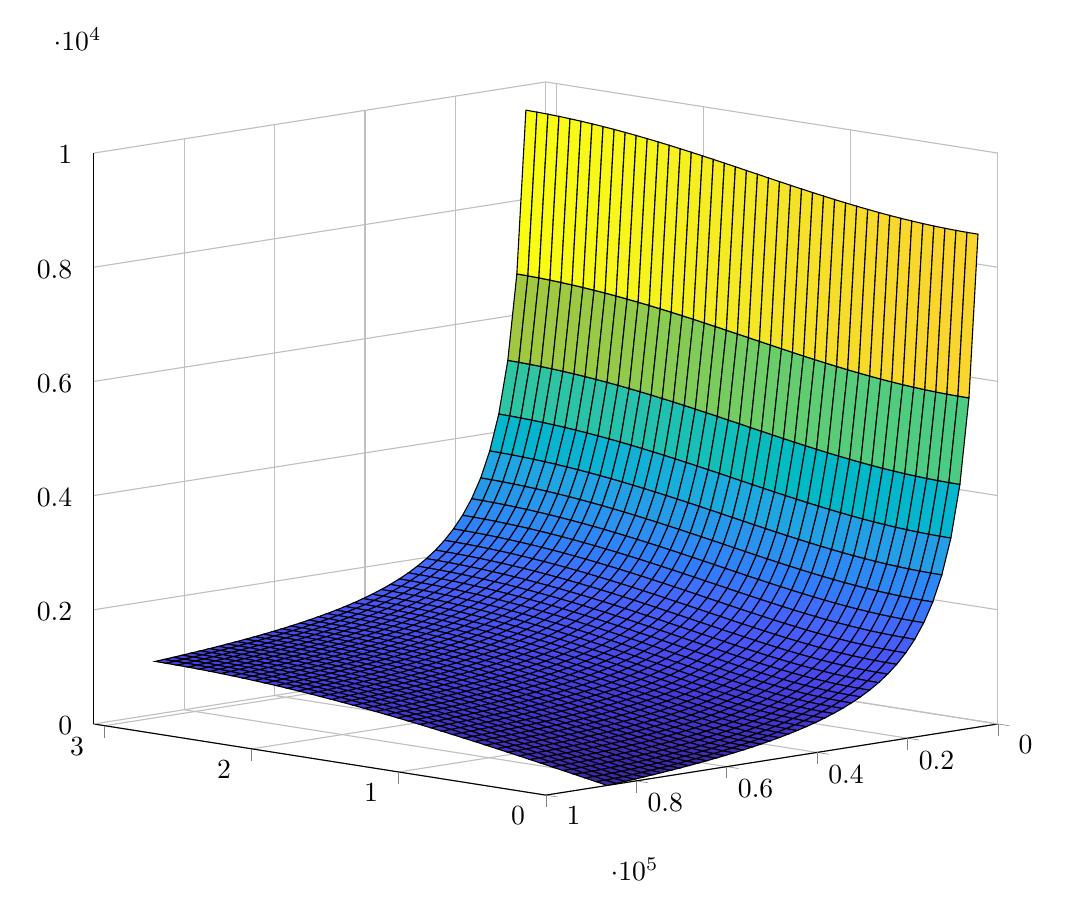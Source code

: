 % This file was created by matlab2tikz.
%
%The latest updates can be retrieved from
%  http://www.mathworks.com/matlabcentral/fileexchange/22022-matlab2tikz-matlab2tikz
%where you can also make suggestions and rate matlab2tikz.
%
\begin{tikzpicture}

\begin{axis}[%
width=4.521in,
height=3.566in,
at={(0.758in,0.481in)},
scale only axis,
xmin=0,
xmax=3.075,
tick align=outside,
ymin=0,
ymax=100000,
zmin=0,
zmax=10000,
view={-135}{10},
axis background/.style={fill=white},
axis x line*=bottom,
axis y line*=left,
axis z line*=left,
xmajorgrids,
ymajorgrids,
zmajorgrids
]

\addplot3[%
surf,
shader=flat corner, draw=black, z buffer=sort, colormap={mymap}{[1pt] rgb(0pt)=(0.242,0.15,0.66); rgb(1pt)=(0.244,0.153,0.673); rgb(2pt)=(0.246,0.157,0.685); rgb(3pt)=(0.248,0.161,0.696); rgb(4pt)=(0.25,0.165,0.707); rgb(5pt)=(0.252,0.169,0.718); rgb(6pt)=(0.254,0.173,0.729); rgb(7pt)=(0.256,0.177,0.739); rgb(8pt)=(0.258,0.181,0.75); rgb(9pt)=(0.259,0.185,0.761); rgb(11pt)=(0.263,0.193,0.783); rgb(12pt)=(0.265,0.197,0.794); rgb(13pt)=(0.266,0.201,0.804); rgb(14pt)=(0.268,0.205,0.815); rgb(15pt)=(0.269,0.209,0.825); rgb(16pt)=(0.27,0.214,0.835); rgb(17pt)=(0.272,0.218,0.844); rgb(18pt)=(0.273,0.223,0.853); rgb(19pt)=(0.274,0.228,0.861); rgb(20pt)=(0.275,0.233,0.869); rgb(21pt)=(0.276,0.238,0.877); rgb(22pt)=(0.277,0.243,0.884); rgb(23pt)=(0.277,0.249,0.891); rgb(24pt)=(0.278,0.254,0.897); rgb(25pt)=(0.279,0.26,0.903); rgb(26pt)=(0.279,0.265,0.909); rgb(27pt)=(0.28,0.271,0.915); rgb(28pt)=(0.28,0.276,0.92); rgb(29pt)=(0.281,0.282,0.925); rgb(30pt)=(0.281,0.287,0.93); rgb(31pt)=(0.281,0.293,0.935); rgb(32pt)=(0.281,0.298,0.94); rgb(33pt)=(0.281,0.304,0.944); rgb(34pt)=(0.281,0.309,0.948); rgb(35pt)=(0.281,0.315,0.952); rgb(36pt)=(0.281,0.32,0.956); rgb(37pt)=(0.281,0.326,0.96); rgb(38pt)=(0.281,0.331,0.964); rgb(39pt)=(0.28,0.337,0.967); rgb(40pt)=(0.28,0.342,0.97); rgb(41pt)=(0.279,0.347,0.973); rgb(42pt)=(0.278,0.353,0.976); rgb(43pt)=(0.278,0.358,0.979); rgb(44pt)=(0.277,0.364,0.982); rgb(45pt)=(0.275,0.369,0.984); rgb(46pt)=(0.274,0.375,0.986); rgb(47pt)=(0.273,0.38,0.988); rgb(48pt)=(0.271,0.386,0.99); rgb(49pt)=(0.269,0.392,0.991); rgb(50pt)=(0.267,0.397,0.992); rgb(51pt)=(0.265,0.403,0.994); rgb(52pt)=(0.262,0.409,0.995); rgb(53pt)=(0.259,0.414,0.996); rgb(54pt)=(0.256,0.42,0.997); rgb(55pt)=(0.252,0.426,0.997); rgb(56pt)=(0.247,0.432,0.998); rgb(57pt)=(0.242,0.438,0.999); rgb(58pt)=(0.237,0.444,1.0); rgb(59pt)=(0.231,0.45,1.0); rgb(60pt)=(0.225,0.456,0.999); rgb(61pt)=(0.219,0.462,0.997); rgb(62pt)=(0.213,0.468,0.995); rgb(63pt)=(0.207,0.474,0.993); rgb(64pt)=(0.201,0.48,0.991); rgb(65pt)=(0.195,0.486,0.989); rgb(66pt)=(0.19,0.492,0.987); rgb(67pt)=(0.187,0.497,0.984); rgb(68pt)=(0.185,0.503,0.982); rgb(69pt)=(0.183,0.508,0.979); rgb(70pt)=(0.182,0.514,0.977); rgb(71pt)=(0.181,0.519,0.974); rgb(72pt)=(0.179,0.524,0.971); rgb(73pt)=(0.178,0.53,0.968); rgb(74pt)=(0.178,0.535,0.964); rgb(75pt)=(0.177,0.54,0.96); rgb(76pt)=(0.177,0.545,0.956); rgb(77pt)=(0.176,0.55,0.952); rgb(78pt)=(0.175,0.555,0.947); rgb(79pt)=(0.174,0.56,0.943); rgb(80pt)=(0.172,0.566,0.939); rgb(81pt)=(0.169,0.571,0.936); rgb(82pt)=(0.165,0.576,0.932); rgb(83pt)=(0.161,0.581,0.929); rgb(84pt)=(0.157,0.585,0.925); rgb(85pt)=(0.154,0.59,0.922); rgb(86pt)=(0.151,0.595,0.918); rgb(87pt)=(0.149,0.6,0.915); rgb(88pt)=(0.147,0.604,0.911); rgb(89pt)=(0.146,0.609,0.908); rgb(90pt)=(0.145,0.614,0.905); rgb(91pt)=(0.143,0.618,0.902); rgb(92pt)=(0.141,0.623,0.9); rgb(93pt)=(0.138,0.627,0.897); rgb(94pt)=(0.135,0.632,0.895); rgb(95pt)=(0.132,0.636,0.893); rgb(96pt)=(0.129,0.641,0.891); rgb(97pt)=(0.125,0.645,0.889); rgb(98pt)=(0.122,0.65,0.886); rgb(99pt)=(0.118,0.654,0.883); rgb(100pt)=(0.115,0.658,0.88); rgb(101pt)=(0.112,0.663,0.877); rgb(102pt)=(0.108,0.667,0.873); rgb(103pt)=(0.105,0.671,0.87); rgb(104pt)=(0.101,0.675,0.865); rgb(105pt)=(0.096,0.679,0.861); rgb(106pt)=(0.091,0.683,0.856); rgb(107pt)=(0.086,0.686,0.851); rgb(108pt)=(0.079,0.69,0.846); rgb(109pt)=(0.071,0.694,0.841); rgb(110pt)=(0.063,0.697,0.836); rgb(111pt)=(0.053,0.701,0.83); rgb(112pt)=(0.043,0.704,0.824); rgb(113pt)=(0.033,0.707,0.818); rgb(114pt)=(0.023,0.71,0.812); rgb(115pt)=(0.015,0.713,0.806); rgb(116pt)=(0.009,0.716,0.8); rgb(117pt)=(0.005,0.719,0.794); rgb(118pt)=(0.002,0.722,0.788); rgb(119pt)=(0.001,0.725,0.781); rgb(120pt)=(0.002,0.728,0.775); rgb(121pt)=(0.005,0.73,0.769); rgb(122pt)=(0.009,0.733,0.762); rgb(123pt)=(0.016,0.735,0.756); rgb(124pt)=(0.025,0.738,0.749); rgb(125pt)=(0.037,0.74,0.743); rgb(126pt)=(0.05,0.742,0.736); rgb(127pt)=(0.064,0.745,0.729); rgb(128pt)=(0.077,0.747,0.722); rgb(129pt)=(0.09,0.749,0.716); rgb(130pt)=(0.102,0.751,0.709); rgb(131pt)=(0.114,0.753,0.702); rgb(132pt)=(0.125,0.755,0.695); rgb(133pt)=(0.135,0.757,0.688); rgb(134pt)=(0.145,0.759,0.681); rgb(135pt)=(0.153,0.761,0.674); rgb(136pt)=(0.161,0.763,0.667); rgb(137pt)=(0.168,0.766,0.66); rgb(138pt)=(0.174,0.768,0.653); rgb(139pt)=(0.18,0.77,0.645); rgb(140pt)=(0.185,0.772,0.638); rgb(141pt)=(0.191,0.774,0.63); rgb(142pt)=(0.195,0.776,0.623); rgb(143pt)=(0.2,0.779,0.615); rgb(144pt)=(0.206,0.781,0.607); rgb(145pt)=(0.212,0.783,0.598); rgb(146pt)=(0.218,0.785,0.59); rgb(147pt)=(0.224,0.787,0.581); rgb(148pt)=(0.232,0.789,0.573); rgb(149pt)=(0.24,0.79,0.564); rgb(150pt)=(0.249,0.792,0.555); rgb(151pt)=(0.259,0.794,0.545); rgb(152pt)=(0.27,0.795,0.536); rgb(153pt)=(0.281,0.796,0.527); rgb(154pt)=(0.293,0.797,0.517); rgb(155pt)=(0.305,0.798,0.507); rgb(156pt)=(0.318,0.799,0.497); rgb(157pt)=(0.33,0.8,0.488); rgb(158pt)=(0.342,0.801,0.477); rgb(159pt)=(0.355,0.802,0.467); rgb(160pt)=(0.367,0.802,0.456); rgb(161pt)=(0.38,0.803,0.445); rgb(162pt)=(0.392,0.803,0.434); rgb(163pt)=(0.405,0.803,0.423); rgb(164pt)=(0.418,0.803,0.412); rgb(165pt)=(0.432,0.803,0.401); rgb(166pt)=(0.446,0.802,0.39); rgb(167pt)=(0.461,0.802,0.38); rgb(168pt)=(0.475,0.801,0.369); rgb(169pt)=(0.49,0.8,0.359); rgb(170pt)=(0.504,0.799,0.348); rgb(171pt)=(0.519,0.798,0.337); rgb(172pt)=(0.533,0.797,0.327); rgb(173pt)=(0.547,0.796,0.316); rgb(175pt)=(0.575,0.793,0.294); rgb(176pt)=(0.589,0.791,0.283); rgb(177pt)=(0.602,0.79,0.273); rgb(178pt)=(0.616,0.788,0.262); rgb(179pt)=(0.63,0.786,0.252); rgb(180pt)=(0.643,0.784,0.242); rgb(181pt)=(0.657,0.782,0.233); rgb(182pt)=(0.67,0.78,0.224); rgb(183pt)=(0.683,0.777,0.215); rgb(184pt)=(0.696,0.775,0.207); rgb(185pt)=(0.709,0.773,0.2); rgb(186pt)=(0.722,0.77,0.192); rgb(187pt)=(0.734,0.768,0.185); rgb(188pt)=(0.747,0.765,0.178); rgb(189pt)=(0.759,0.763,0.172); rgb(190pt)=(0.771,0.76,0.166); rgb(191pt)=(0.783,0.758,0.161); rgb(192pt)=(0.794,0.755,0.157); rgb(193pt)=(0.806,0.753,0.155); rgb(194pt)=(0.817,0.75,0.153); rgb(195pt)=(0.828,0.748,0.154); rgb(196pt)=(0.839,0.746,0.155); rgb(197pt)=(0.85,0.744,0.156); rgb(198pt)=(0.86,0.741,0.159); rgb(199pt)=(0.87,0.739,0.162); rgb(200pt)=(0.88,0.737,0.165); rgb(201pt)=(0.89,0.735,0.17); rgb(202pt)=(0.9,0.734,0.175); rgb(203pt)=(0.909,0.732,0.181); rgb(204pt)=(0.918,0.731,0.189); rgb(205pt)=(0.927,0.73,0.197); rgb(206pt)=(0.936,0.729,0.206); rgb(207pt)=(0.944,0.729,0.215); rgb(208pt)=(0.952,0.728,0.224); rgb(209pt)=(0.961,0.729,0.231); rgb(210pt)=(0.969,0.729,0.237); rgb(211pt)=(0.977,0.73,0.242); rgb(212pt)=(0.984,0.733,0.245); rgb(213pt)=(0.99,0.737,0.243); rgb(214pt)=(0.995,0.741,0.239); rgb(215pt)=(0.997,0.746,0.235); rgb(216pt)=(0.997,0.751,0.231); rgb(217pt)=(0.997,0.757,0.227); rgb(218pt)=(0.997,0.763,0.222); rgb(219pt)=(0.997,0.768,0.218); rgb(220pt)=(0.997,0.774,0.214); rgb(221pt)=(0.996,0.78,0.209); rgb(222pt)=(0.996,0.786,0.205); rgb(223pt)=(0.995,0.791,0.201); rgb(224pt)=(0.994,0.797,0.197); rgb(225pt)=(0.992,0.803,0.194); rgb(226pt)=(0.991,0.809,0.191); rgb(227pt)=(0.989,0.816,0.188); rgb(228pt)=(0.986,0.822,0.185); rgb(229pt)=(0.984,0.828,0.182); rgb(230pt)=(0.981,0.834,0.179); rgb(231pt)=(0.978,0.84,0.176); rgb(232pt)=(0.975,0.847,0.173); rgb(233pt)=(0.972,0.853,0.17); rgb(234pt)=(0.969,0.859,0.167); rgb(235pt)=(0.967,0.865,0.164); rgb(236pt)=(0.965,0.872,0.161); rgb(237pt)=(0.963,0.878,0.158); rgb(238pt)=(0.962,0.884,0.156); rgb(239pt)=(0.961,0.89,0.153); rgb(240pt)=(0.96,0.896,0.151); rgb(241pt)=(0.96,0.902,0.148); rgb(242pt)=(0.96,0.908,0.145); rgb(243pt)=(0.96,0.914,0.142); rgb(244pt)=(0.96,0.92,0.138); rgb(245pt)=(0.961,0.926,0.134); rgb(246pt)=(0.962,0.932,0.13); rgb(247pt)=(0.963,0.938,0.126); rgb(248pt)=(0.964,0.944,0.122); rgb(249pt)=(0.966,0.949,0.117); rgb(250pt)=(0.967,0.955,0.112); rgb(251pt)=(0.969,0.961,0.106); rgb(252pt)=(0.971,0.967,0.1); rgb(253pt)=(0.973,0.972,0.094); rgb(254pt)=(0.975,0.978,0.087); rgb(255pt)=(0.977,0.984,0.081)}, mesh/rows=42]
table[row sep=crcr, point meta=\thisrow{c}] {%
%
x	y	z	c\\
0	4400	8634.466	8634.466\\
0	6400	5791.41	5791.41\\
0	8400	4302.191	4302.191\\
0	10400	3385.748	3385.748\\
0	12400	2764.931	2764.931\\
0	14400	2316.564	2316.564\\
0	16400	1977.555	1977.555\\
0	18400	1712.243	1712.243\\
0	20400	1498.953	1498.953\\
0	22400	1323.751	1323.751\\
0	24400	1177.27	1177.27\\
0	26400	1052.984	1052.984\\
0	28400	946.202	946.202\\
0	30400	853.471	853.471\\
0	32400	772.188	772.188\\
0	34400	700.357	700.357\\
0	36400	636.419	636.419\\
0	38400	579.141	579.141\\
0	40400	527.534	527.534\\
0	42400	480.796	480.796\\
0	44400	438.269	438.269\\
0	46400	399.408	399.408\\
0	48400	363.758	363.758\\
0	50400	330.938	330.938\\
0	52400	300.623	300.623\\
0	54400	272.537	272.537\\
0	56400	246.443	246.443\\
0	58400	222.136	222.136\\
0	60400	199.439	199.439\\
0	62400	178.197	178.197\\
0	64400	158.275	158.275\\
0	66400	139.552	139.552\\
0	68400	121.924	121.924\\
0	70400	105.298	105.298\\
0	72400	89.591	89.591\\
0	74400	74.728	74.728\\
0	76400	60.643	60.643\\
0	78400	47.277	47.277\\
0	80400	34.576	34.576\\
0	82400	22.491	22.491\\
0	84400	10.979	10.979\\
0	86400	0	0\\
0.075	4400	8635.839	8635.839\\
0.075	6400	5792.817	5792.817\\
0.075	8400	4303.633	4303.633\\
0.075	10400	3387.228	3387.228\\
0.075	12400	2766.452	2766.452\\
0.075	14400	2318.127	2318.127\\
0.075	16400	1979.162	1979.162\\
0.075	18400	1713.897	1713.897\\
0.075	20400	1500.657	1500.657\\
0.075	22400	1325.508	1325.508\\
0.075	24400	1179.084	1179.084\\
0.075	26400	1054.858	1054.858\\
0.075	28400	948.14	948.14\\
0.075	30400	855.478	855.478\\
0.075	32400	774.269	774.269\\
0.075	34400	702.517	702.517\\
0.075	36400	638.665	638.665\\
0.075	38400	581.481	581.481\\
0.075	40400	529.975	529.975\\
0.075	42400	483.347	483.347\\
0.075	44400	440.94	440.94\\
0.075	46400	402.211	402.211\\
0.075	48400	366.707	366.707\\
0.075	50400	334.049	334.049\\
0.075	52400	303.915	303.915\\
0.075	54400	276.031	276.031\\
0.075	56400	250.166	250.166\\
0.075	58400	226.12	226.12\\
0.075	60400	203.721	203.721\\
0.075	62400	182.826	182.826\\
0.075	64400	163.31	163.31\\
0.075	66400	145.07	145.07\\
0.075	68400	128.024	128.024\\
0.075	70400	112.111	112.111\\
0.075	72400	97.297	97.297\\
0.075	74400	83.581	83.581\\
0.075	76400	71.01	71.01\\
0.075	78400	59.709	59.709\\
0.075	80400	49.924	49.924\\
0.075	82400	42.087	42.087\\
0.075	84400	36.824	36.824\\
0.075	86400	34.74	34.74\\
0.15	4400	8639.946	8639.946\\
0.15	6400	5797.026	5797.026\\
0.15	8400	4307.95	4307.95\\
0.15	10400	3391.657	3391.657\\
0.15	12400	2770.999	2770.999\\
0.15	14400	2322.799	2322.799\\
0.15	16400	1983.966	1983.966\\
0.15	18400	1718.841	1718.841\\
0.15	20400	1505.748	1505.748\\
0.15	22400	1330.756	1330.756\\
0.15	24400	1184.498	1184.498\\
0.15	26400	1060.449	1060.449\\
0.15	28400	953.921	953.921\\
0.15	30400	861.46	861.46\\
0.15	32400	780.468	780.468\\
0.15	34400	708.948	708.948\\
0.15	36400	645.346	645.346\\
0.15	38400	588.431	588.431\\
0.15	40400	537.217	537.217\\
0.15	42400	490.906	490.906\\
0.15	44400	448.844	448.844\\
0.15	46400	410.491	410.491\\
0.15	48400	375.401	375.401\\
0.15	50400	343.197	343.197\\
0.15	52400	313.565	313.565\\
0.15	54400	286.239	286.239\\
0.15	56400	260.996	260.996\\
0.15	58400	237.648	237.648\\
0.15	60400	216.037	216.037\\
0.15	62400	196.034	196.034\\
0.15	64400	177.534	177.534\\
0.15	66400	160.461	160.461\\
0.15	68400	144.758	144.758\\
0.15	70400	130.4	130.4\\
0.15	72400	117.386	117.386\\
0.15	74400	105.748	105.748\\
0.15	76400	95.548	95.548\\
0.15	78400	86.878	86.878\\
0.15	80400	79.85	79.85\\
0.15	82400	74.57	74.57\\
0.15	84400	71.102	71.102\\
0.15	86400	69.432	69.432\\
0.225	4400	8646.763	8646.763\\
0.225	6400	5804.009	5804.009\\
0.225	8400	4315.107	4315.107\\
0.225	10400	3398.998	3398.998\\
0.225	12400	2778.533	2778.533\\
0.225	14400	2330.536	2330.536\\
0.225	16400	1991.917	1991.917\\
0.225	18400	1727.018	1727.018\\
0.225	20400	1514.164	1514.164\\
0.225	22400	1339.424	1339.424\\
0.225	24400	1193.434	1193.434\\
0.225	26400	1069.668	1069.668\\
0.225	28400	963.442	963.442\\
0.225	30400	871.303	871.303\\
0.225	32400	790.652	790.652\\
0.225	34400	719.499	719.499\\
0.225	36400	656.289	656.289\\
0.225	38400	599.794	599.794\\
0.225	40400	549.031	549.031\\
0.225	42400	503.206	503.206\\
0.225	44400	461.668	461.668\\
0.225	46400	423.883	423.883\\
0.225	48400	389.406	389.406\\
0.225	50400	357.87	357.87\\
0.225	52400	328.963	328.963\\
0.225	54400	302.429	302.429\\
0.225	56400	278.049	278.049\\
0.225	58400	255.645	255.645\\
0.225	60400	235.065	235.065\\
0.225	62400	216.189	216.189\\
0.225	64400	198.919	198.919\\
0.225	66400	183.182	183.182\\
0.225	68400	168.922	168.922\\
0.225	70400	156.104	156.104\\
0.225	72400	144.708	144.708\\
0.225	74400	134.726	134.726\\
0.225	76400	126.156	126.156\\
0.225	78400	118.999	118.999\\
0.225	80400	113.245	113.245\\
0.225	82400	108.869	108.869\\
0.225	84400	105.822	105.822\\
0.225	86400	104.026	104.026\\
0.3	4400	8656.243	8656.243\\
0.3	6400	5813.716	5813.716\\
0.3	8400	4325.052	4325.052\\
0.3	10400	3409.191	3409.191\\
0.3	12400	2788.987	2788.987\\
0.3	14400	2341.264	2341.264\\
0.3	16400	2002.933	2002.933\\
0.3	18400	1738.337	1738.337\\
0.3	20400	1525.802	1525.802\\
0.3	22400	1351.398	1351.398\\
0.3	24400	1205.762	1205.762\\
0.3	26400	1082.372	1082.372\\
0.3	28400	976.542	976.542\\
0.3	30400	884.822	884.822\\
0.3	32400	804.616	804.616\\
0.3	34400	733.934	733.934\\
0.3	36400	671.225	671.225\\
0.3	38400	615.262	615.262\\
0.3	40400	565.066	565.066\\
0.3	42400	519.845	519.845\\
0.3	44400	478.95	478.95\\
0.3	46400	441.85	441.85\\
0.3	48400	408.105	408.105\\
0.3	50400	377.347	377.347\\
0.3	52400	349.272	349.272\\
0.3	54400	323.621	323.621\\
0.3	56400	300.181	300.181\\
0.3	58400	278.77	278.77\\
0.3	60400	259.239	259.239\\
0.3	62400	241.462	241.462\\
0.3	64400	225.335	225.335\\
0.3	66400	210.773	210.773\\
0.3	68400	197.703	197.703\\
0.3	70400	186.066	186.066\\
0.3	72400	175.81	175.81\\
0.3	74400	166.889	166.889\\
0.3	76400	159.255	159.255\\
0.3	78400	152.861	152.861\\
0.3	80400	147.652	147.652\\
0.3	82400	143.567	143.567\\
0.3	84400	140.534	140.534\\
0.3	86400	138.473	138.473\\
0.375	4400	8668.324	8668.324\\
0.375	6400	5826.079	5826.079\\
0.375	8400	4337.708	4337.708\\
0.375	10400	3422.154	3422.154\\
0.375	12400	2802.271	2802.271\\
0.375	14400	2354.883	2354.883\\
0.375	16400	2016.903	2016.903\\
0.375	18400	1752.674	1752.674\\
0.375	20400	1540.525	1540.525\\
0.375	22400	1366.525	1366.525\\
0.375	24400	1221.314	1221.314\\
0.375	26400	1098.369	1098.369\\
0.375	28400	993.007	993.007\\
0.375	30400	901.779	901.779\\
0.375	32400	822.09	822.09\\
0.375	34400	751.952	751.952\\
0.375	36400	689.815	689.815\\
0.375	38400	634.454	634.454\\
0.375	40400	584.89	584.89\\
0.375	42400	540.333	540.333\\
0.375	44400	500.136	500.136\\
0.375	46400	463.767	463.767\\
0.375	48400	430.787	430.787\\
0.375	50400	400.83	400.83\\
0.375	52400	373.586	373.586\\
0.375	54400	348.798	348.798\\
0.375	56400	326.248	326.248\\
0.375	58400	305.75	305.75\\
0.375	60400	287.146	287.146\\
0.375	62400	270.302	270.302\\
0.375	64400	255.102	255.102\\
0.375	66400	241.444	241.444\\
0.375	68400	229.24	229.24\\
0.375	70400	218.409	218.409\\
0.375	72400	208.878	208.878\\
0.375	74400	200.576	200.576\\
0.375	76400	193.434	193.434\\
0.375	78400	187.387	187.387\\
0.375	80400	182.363	182.363\\
0.375	82400	178.293	178.293\\
0.375	84400	175.105	175.105\\
0.375	86400	172.726	172.726\\
0.45	4400	8682.93	8682.93\\
0.45	6400	5841.012	5841.012\\
0.45	8400	4352.982	4352.982\\
0.45	10400	3437.784	3437.784\\
0.45	12400	2818.27	2818.27\\
0.45	14400	2371.267	2371.267\\
0.45	16400	2033.688	2033.688\\
0.45	18400	1769.878	1769.878\\
0.45	20400	1558.165	1558.165\\
0.45	22400	1384.619	1384.619\\
0.45	24400	1239.882	1239.882\\
0.45	26400	1117.43	1117.43\\
0.45	28400	1012.583	1012.583\\
0.45	30400	921.891	921.891\\
0.45	32400	842.762	842.762\\
0.45	34400	773.205	773.205\\
0.45	36400	711.672	711.672\\
0.45	38400	656.939	656.939\\
0.45	40400	608.027	608.027\\
0.45	42400	564.143	564.143\\
0.45	44400	524.642	524.642\\
0.45	46400	488.99	488.99\\
0.45	48400	456.745	456.745\\
0.45	50400	427.537	427.537\\
0.45	52400	401.056	401.056\\
0.45	54400	377.037	377.037\\
0.45	56400	355.258	355.258\\
0.45	58400	335.524	335.524\\
0.45	60400	317.669	317.669\\
0.45	62400	301.55	301.55\\
0.45	64400	287.039	287.039\\
0.45	66400	274.022	274.022\\
0.45	68400	262.398	262.398\\
0.45	70400	252.074	252.074\\
0.45	72400	242.963	242.963\\
0.45	74400	234.984	234.984\\
0.45	76400	228.061	228.061\\
0.45	78400	222.117	222.117\\
0.45	80400	217.083	217.083\\
0.45	82400	212.886	212.886\\
0.45	84400	209.459	209.459\\
0.45	86400	206.736	206.736\\
0.525	4400	8699.963	8699.963\\
0.525	6400	5858.412	5858.412\\
0.525	8400	4370.761	4370.761\\
0.525	10400	3455.955	3455.955\\
0.525	12400	2836.849	2836.849\\
0.525	14400	2390.268	2390.268\\
0.525	16400	2053.127	2053.127\\
0.525	18400	1789.769	1789.769\\
0.525	20400	1578.525	1578.525\\
0.525	22400	1405.465	1405.465\\
0.525	24400	1261.23	1261.23\\
0.525	26400	1139.298	1139.298\\
0.525	28400	1034.987	1034.987\\
0.525	30400	944.849	944.849\\
0.525	32400	866.29	866.29\\
0.525	34400	797.32	797.32\\
0.525	36400	736.389	736.389\\
0.525	38400	682.273	682.273\\
0.525	40400	633.991	633.991\\
0.525	42400	590.749	590.749\\
0.525	44400	551.898	551.898\\
0.525	46400	516.903	516.903\\
0.525	48400	485.318	485.318\\
0.525	50400	456.769	456.769\\
0.525	52400	430.94	430.94\\
0.525	54400	407.561	407.561\\
0.525	56400	386.403	386.403\\
0.525	58400	367.266	367.266\\
0.525	60400	349.977	349.977\\
0.525	62400	334.382	334.382\\
0.525	64400	320.346	320.346\\
0.525	66400	307.748	307.748\\
0.525	68400	296.479	296.479\\
0.525	70400	286.439	286.439\\
0.525	72400	277.535	277.535\\
0.525	74400	269.683	269.683\\
0.525	76400	262.801	262.801\\
0.525	78400	256.815	256.815\\
0.525	80400	251.653	251.653\\
0.525	82400	247.248	247.248\\
0.525	84400	243.535	243.535\\
0.525	86400	240.455	240.455\\
0.6	4400	8719.316	8719.316\\
0.6	6400	5878.159	5878.159\\
0.6	8400	4390.915	4390.915\\
0.6	10400	3476.529	3476.529\\
0.6	12400	2857.854	2857.854\\
0.6	14400	2411.719	2411.719\\
0.6	16400	2075.036	2075.036\\
0.6	18400	1812.15	1812.15\\
0.6	20400	1601.39	1601.39\\
0.6	22400	1428.828	1428.828\\
0.6	24400	1285.104	1285.104\\
0.6	26400	1163.695	1163.695\\
0.6	28400	1059.918	1059.918\\
0.6	30400	970.326	970.326\\
0.6	32400	892.322	892.322\\
0.6	34400	823.916	823.916\\
0.6	36400	763.557	763.557\\
0.6	38400	710.017	710.017\\
0.6	40400	662.314	662.314\\
0.6	42400	619.651	619.651\\
0.6	44400	581.377	581.377\\
0.6	46400	546.952	546.952\\
0.6	48400	515.926	515.926\\
0.6	50400	487.922	487.922\\
0.6	52400	462.619	462.619\\
0.6	54400	439.741	439.741\\
0.6	56400	419.055	419.055\\
0.6	58400	400.354	400.354\\
0.6	60400	383.46	383.46\\
0.6	62400	368.214	368.214\\
0.6	64400	354.477	354.477\\
0.6	66400	342.122	342.122\\
0.6	68400	331.037	331.037\\
0.6	70400	321.118	321.118\\
0.6	72400	312.271	312.271\\
0.6	74400	304.41	304.41\\
0.6	76400	297.454	297.454\\
0.6	78400	291.33	291.33\\
0.6	80400	285.968	285.968\\
0.6	82400	281.305	281.305\\
0.6	84400	277.28	277.28\\
0.6	86400	273.837	273.837\\
0.675	4400	8740.864	8740.864\\
0.675	6400	5900.12	5900.12\\
0.675	8400	4413.299	4413.299\\
0.675	10400	3499.347	3499.347\\
0.675	12400	2881.117	2881.117\\
0.675	14400	2435.436	2435.436\\
0.675	16400	2099.217	2099.217\\
0.675	18400	1836.806	1836.806\\
0.675	20400	1626.53	1626.53\\
0.675	22400	1454.46	1454.46\\
0.675	24400	1311.235	1311.235\\
0.675	26400	1190.332	1190.332\\
0.675	28400	1087.068	1087.068\\
0.675	30400	997.991	997.991\\
0.675	32400	920.506	920.506\\
0.675	34400	852.619	852.619\\
0.675	36400	792.778	792.778\\
0.675	38400	739.752	739.752\\
0.675	40400	692.557	692.557\\
0.675	42400	650.393	650.393\\
0.675	44400	612.604	612.604\\
0.675	46400	578.648	578.648\\
0.675	48400	548.072	548.072\\
0.675	50400	520.494	520.494\\
0.675	52400	495.588	495.588\\
0.675	54400	473.078	473.078\\
0.675	56400	452.723	452.723\\
0.675	58400	434.315	434.315\\
0.675	60400	417.671	417.671\\
0.675	62400	402.63	402.63\\
0.675	64400	389.049	389.049\\
0.675	66400	376.8	376.8\\
0.675	68400	365.769	365.769\\
0.675	70400	355.853	355.853\\
0.675	72400	346.955	346.955\\
0.675	74400	338.992	338.992\\
0.675	76400	331.884	331.884\\
0.675	78400	325.558	325.558\\
0.675	80400	319.949	319.949\\
0.675	82400	314.996	314.996\\
0.675	84400	310.641	310.641\\
0.675	86400	306.833	306.833\\
0.75	4400	8764.47	8764.47\\
0.75	6400	5924.146	5924.146\\
0.75	8400	4437.754	4437.754\\
0.75	10400	3524.238	3524.238\\
0.75	12400	2906.452	2906.452\\
0.75	14400	2461.222	2461.222\\
0.75	16400	2125.46	2125.46\\
0.75	18400	1863.511	1863.511\\
0.75	20400	1653.701	1653.701\\
0.75	22400	1482.101	1482.101\\
0.75	24400	1339.348	1339.348\\
0.75	26400	1218.919	1218.919\\
0.75	28400	1116.126	1116.126\\
0.75	30400	1027.52	1027.52\\
0.75	32400	950.5	950.5\\
0.75	34400	883.072	883.072\\
0.75	36400	823.68	823.68\\
0.75	38400	771.092	771.092\\
0.75	40400	724.321	724.321\\
0.75	42400	682.564	682.564\\
0.75	44400	645.162	645.162\\
0.75	46400	611.571	611.571\\
0.75	48400	581.334	581.334\\
0.75	50400	554.066	554.066\\
0.75	52400	529.44	529.44\\
0.75	54400	507.175	507.175\\
0.75	56400	487.028	487.028\\
0.75	58400	468.79	468.79\\
0.75	60400	452.274	452.274\\
0.75	62400	437.32	437.32\\
0.75	64400	423.783	423.783\\
0.75	66400	411.535	411.535\\
0.75	68400	400.462	400.462\\
0.75	70400	390.459	390.459\\
0.75	72400	381.434	381.434\\
0.75	74400	373.302	373.302\\
0.75	76400	365.986	365.986\\
0.75	78400	359.416	359.416\\
0.75	80400	353.529	353.529\\
0.75	82400	348.265	348.265\\
0.75	84400	343.571	343.571\\
0.75	86400	339.398	339.398\\
0.825	4400	8789.986	8789.986\\
0.825	6400	5950.08	5950.08\\
0.825	8400	4464.111	4464.111\\
0.825	10400	3551.022	3551.022\\
0.825	12400	2933.667	2933.667\\
0.825	14400	2488.871	2488.871\\
0.825	16400	2153.544	2153.544\\
0.825	18400	1892.031	1892.031\\
0.825	20400	1682.658	1682.658\\
0.825	22400	1511.492	1511.492\\
0.825	24400	1369.17	1369.17\\
0.825	26400	1249.166	1249.166\\
0.825	28400	1146.793	1146.793\\
0.825	30400	1058.596	1058.596\\
0.825	32400	981.976	981.976\\
0.825	34400	914.935	914.935\\
0.825	36400	855.916	855.916\\
0.825	38400	803.683	803.683\\
0.825	40400	757.247	757.247\\
0.825	42400	715.804	715.804\\
0.825	44400	678.692	678.692\\
0.825	46400	645.364	645.364\\
0.825	48400	615.361	615.361\\
0.825	50400	588.297	588.297\\
0.825	52400	563.842	563.842\\
0.825	54400	541.715	541.715\\
0.825	56400	521.671	521.671\\
0.825	58400	503.498	503.498\\
0.825	60400	487.013	487.013\\
0.825	62400	472.052	472.052\\
0.825	64400	458.471	458.471\\
0.825	66400	446.142	446.142\\
0.825	68400	434.951	434.951\\
0.825	70400	424.797	424.797\\
0.825	72400	415.587	415.587\\
0.825	74400	407.239	407.239\\
0.825	76400	399.677	399.677\\
0.825	78400	392.833	392.833\\
0.825	80400	386.646	386.646\\
0.825	82400	381.059	381.059\\
0.825	84400	376.021	376.021\\
0.825	86400	371.485	371.485\\
0.9	4400	8817.252	8817.252\\
0.9	6400	5977.751	5977.751\\
0.9	8400	4492.188	4492.188\\
0.9	10400	3579.507	3579.507\\
0.9	12400	2962.558	2962.558\\
0.9	14400	2518.167	2518.167\\
0.9	16400	2183.244	2183.244\\
0.9	18400	1922.13	1922.13\\
0.9	20400	1713.15	1713.15\\
0.9	22400	1542.371	1542.371\\
0.9	24400	1400.427	1400.427\\
0.9	26400	1280.792	1280.792\\
0.9	28400	1178.775	1178.775\\
0.9	30400	1090.922	1090.922\\
0.9	32400	1014.63	1014.63\\
0.9	34400	947.899	947.899\\
0.9	36400	889.17	889.17\\
0.9	38400	837.207	837.207\\
0.9	40400	791.018	791.018\\
0.9	42400	749.796	749.796\\
0.9	44400	712.88	712.88\\
0.9	46400	679.719	679.719\\
0.9	48400	649.856	649.856\\
0.9	50400	622.9	622.9\\
0.9	52400	598.523	598.523\\
0.9	54400	576.441	576.441\\
0.9	56400	556.411	556.411\\
0.9	58400	538.22	538.22\\
0.9	60400	521.684	521.684\\
0.9	62400	506.64	506.64\\
0.9	64400	492.946	492.946\\
0.9	66400	480.474	480.474\\
0.9	68400	469.111	469.111\\
0.9	70400	458.757	458.757\\
0.9	72400	449.32	449.32\\
0.9	74400	440.721	440.721\\
0.9	76400	432.886	432.886\\
0.9	78400	425.748	425.748\\
0.9	80400	419.247	419.247\\
0.9	82400	413.329	413.329\\
0.9	84400	407.946	407.946\\
0.9	86400	403.05	403.05\\
0.975	4400	8846.099	8846.099\\
0.975	6400	6006.98	6006.98\\
0.975	8400	4521.798	4521.798\\
0.975	10400	3609.493	3609.493\\
0.975	12400	2992.918	2992.918\\
0.975	14400	2548.894	2548.894\\
0.975	16400	2214.331	2214.331\\
0.975	18400	1953.568	1953.568\\
0.975	20400	1744.931	1744.931\\
0.975	22400	1574.483	1574.483\\
0.975	24400	1432.857	1432.857\\
0.975	26400	1313.526	1313.526\\
0.975	28400	1211.798	1211.798\\
0.975	30400	1124.215	1124.215\\
0.975	32400	1048.174	1048.174\\
0.975	34400	981.675	981.675\\
0.975	36400	923.155	923.155\\
0.975	38400	871.378	871.378\\
0.975	40400	825.351	825.351\\
0.975	42400	784.265	784.265\\
0.975	44400	747.457	747.457\\
0.975	46400	714.379	714.379\\
0.975	48400	684.569	684.569\\
0.975	50400	657.638	657.638\\
0.975	52400	633.258	633.258\\
0.975	54400	611.144	611.144\\
0.975	56400	591.054	591.054\\
0.975	58400	572.775	572.775\\
0.975	60400	556.123	556.123\\
0.975	62400	540.938	540.938\\
0.975	64400	527.076	527.076\\
0.975	66400	514.412	514.412\\
0.975	68400	502.834	502.834\\
0.975	70400	492.244	492.244\\
0.975	72400	482.551	482.551\\
0.975	74400	473.676	473.676\\
0.975	76400	465.548	465.548\\
0.975	78400	458.102	458.102\\
0.975	80400	451.28	451.28\\
0.975	82400	445.028	445.028\\
0.975	84400	439.299	439.299\\
0.975	86400	434.049	434.049\\
1.05	4400	8876.351	8876.351\\
1.05	6400	6037.583	6037.583\\
1.05	8400	4552.745	4552.745\\
1.05	10400	3640.779	3640.779\\
1.05	12400	3024.533	3024.533\\
1.05	14400	2580.829	2580.829\\
1.05	16400	2246.576	2246.576\\
1.05	18400	1986.111	1986.111\\
1.05	20400	1777.757	1777.757\\
1.05	22400	1607.578	1607.578\\
1.05	24400	1466.206	1466.206\\
1.05	26400	1347.111	1347.111\\
1.05	28400	1245.599	1245.599\\
1.05	30400	1158.214	1158.214\\
1.05	32400	1082.349	1082.349\\
1.05	34400	1016.003	1016.003\\
1.05	36400	957.614	957.614\\
1.05	38400	905.943	905.943\\
1.05	40400	859.997	859.997\\
1.05	42400	818.968	818.968\\
1.05	44400	782.191	782.191\\
1.05	46400	749.118	749.118\\
1.05	48400	719.287	719.287\\
1.05	50400	692.311	692.311\\
1.05	52400	667.858	667.858\\
1.05	54400	645.648	645.648\\
1.05	56400	625.436	625.436\\
1.05	58400	607.013	607.013\\
1.05	60400	590.194	590.194\\
1.05	62400	574.82	574.82\\
1.05	64400	560.749	560.749\\
1.05	66400	547.856	547.856\\
1.05	68400	536.032	536.032\\
1.05	70400	525.178	525.178\\
1.05	72400	515.207	515.207\\
1.05	74400	506.04	506.04\\
1.05	76400	497.607	497.607\\
1.05	78400	489.844	489.844\\
1.05	80400	482.695	482.695\\
1.05	82400	476.108	476.108\\
1.05	84400	470.036	470.036\\
1.05	86400	464.437	464.437\\
1.125	4400	8907.824	8907.824\\
1.125	6400	6069.367	6069.367\\
1.125	8400	4584.831	4584.831\\
1.125	10400	3673.156	3673.156\\
1.125	12400	3057.19	3057.19\\
1.125	14400	2613.753	2613.753\\
1.125	16400	2279.752	2279.752\\
1.125	18400	2019.525	2019.525\\
1.125	20400	1811.393	1811.393\\
1.125	22400	1641.418	1641.418\\
1.125	24400	1500.231	1500.231\\
1.125	26400	1381.302	1381.302\\
1.125	28400	1279.936	1279.936\\
1.125	30400	1192.674	1192.674\\
1.125	32400	1116.911	1116.911\\
1.125	34400	1050.644	1050.644\\
1.125	36400	992.312	992.312\\
1.125	38400	940.674	940.674\\
1.125	40400	894.737	894.737\\
1.125	42400	853.693	853.693\\
1.125	44400	816.879	816.879\\
1.125	46400	783.744	783.744\\
1.125	48400	753.829	753.829\\
1.125	50400	726.745	726.745\\
1.125	52400	702.164	702.164\\
1.125	54400	679.804	679.804\\
1.125	56400	659.422	659.422\\
1.125	58400	640.808	640.808\\
1.125	60400	623.782	623.782\\
1.125	62400	608.182	608.182\\
1.125	64400	593.87	593.87\\
1.125	66400	580.721	580.721\\
1.125	68400	568.627	568.627\\
1.125	70400	557.49	557.49\\
1.125	72400	547.224	547.224\\
1.125	74400	537.753	537.753\\
1.125	76400	529.006	529.006\\
1.125	78400	520.922	520.922\\
1.125	80400	513.445	513.445\\
1.125	82400	506.524	506.524\\
1.125	84400	500.113	500.113\\
1.125	86400	494.172	494.172\\
1.2	4400	8940.329	8940.329\\
1.2	6400	6102.137	6102.137\\
1.2	8400	4617.853	4617.853\\
1.2	10400	3706.417	3706.417\\
1.2	12400	3090.675	3090.675\\
1.2	14400	2647.447	2647.447\\
1.2	16400	2313.639	2313.639\\
1.2	18400	2053.586	2053.586\\
1.2	20400	1845.61	1845.61\\
1.2	22400	1675.772	1675.772\\
1.2	24400	1534.703	1534.703\\
1.2	26400	1415.87	1415.87\\
1.2	28400	1314.579	1314.579\\
1.2	30400	1227.372	1227.372\\
1.2	32400	1151.641	1151.641\\
1.2	34400	1085.385	1085.385\\
1.2	36400	1027.04	1027.04\\
1.2	38400	975.369	975.369\\
1.2	40400	929.376	929.376\\
1.2	42400	888.255	888.255\\
1.2	44400	851.343	851.343\\
1.2	46400	818.089	818.089\\
1.2	48400	788.035	788.035\\
1.2	50400	760.794	760.794\\
1.2	52400	736.037	736.037\\
1.2	54400	713.483	713.483\\
1.2	56400	692.891	692.891\\
1.2	58400	674.052	674.052\\
1.2	60400	656.785	656.785\\
1.2	62400	640.932	640.932\\
1.2	64400	626.354	626.354\\
1.2	66400	612.928	612.928\\
1.2	68400	600.547	600.547\\
1.2	70400	589.114	589.114\\
1.2	72400	578.544	578.544\\
1.2	74400	568.761	568.761\\
1.2	76400	559.696	559.696\\
1.2	78400	551.289	551.289\\
1.2	80400	543.485	543.485\\
1.2	82400	536.233	536.233\\
1.2	84400	529.489	529.489\\
1.2	86400	523.212	523.212\\
1.275	4400	8973.674	8973.674\\
1.275	6400	6135.694	6135.694\\
1.275	8400	4651.608	4651.608\\
1.275	10400	3740.353	3740.353\\
1.275	12400	3124.777	3124.777\\
1.275	14400	2681.696	2681.696\\
1.275	16400	2348.017	2348.017\\
1.275	18400	2088.075	2088.075\\
1.275	20400	1880.19	1880.19\\
1.275	22400	1710.423	1710.423\\
1.275	24400	1569.404	1569.404\\
1.275	26400	1450.601	1450.601\\
1.275	28400	1349.32	1349.32\\
1.275	30400	1262.101	1262.101\\
1.275	32400	1186.337	1186.337\\
1.275	34400	1120.028	1120.028\\
1.275	36400	1061.61	1061.61\\
1.275	38400	1009.846	1009.846\\
1.275	40400	963.741	963.741\\
1.275	42400	922.488	922.488\\
1.275	44400	885.426	885.426\\
1.275	46400	852.006	852.006\\
1.275	48400	821.768	821.768\\
1.275	50400	794.327	794.327\\
1.275	52400	769.355	769.355\\
1.275	54400	746.573	746.573\\
1.275	56400	725.74	725.74\\
1.275	58400	706.647	706.647\\
1.275	60400	689.116	689.116\\
1.275	62400	672.989	672.989\\
1.275	64400	658.127	658.127\\
1.275	66400	644.409	644.409\\
1.275	68400	631.729	631.729\\
1.275	70400	619.991	619.991\\
1.275	72400	609.11	609.11\\
1.275	74400	599.012	599.012\\
1.275	76400	589.628	589.628\\
1.275	78400	580.899	580.899\\
1.275	80400	572.77	572.77\\
1.275	82400	565.192	565.192\\
1.275	84400	558.121	558.121\\
1.275	86400	551.517	551.517\\
1.35	4400	9007.662	9007.662\\
1.35	6400	6169.838	6169.838\\
1.35	8400	4685.892	4685.892\\
1.35	10400	3774.759	3774.759\\
1.35	12400	3159.286	3159.286\\
1.35	14400	2716.291	2716.291\\
1.35	16400	2382.677	2382.677\\
1.35	18400	2122.781	2122.781\\
1.35	20400	1914.923	1914.923\\
1.35	22400	1745.163	1745.163\\
1.35	24400	1604.131	1604.131\\
1.35	26400	1485.295	1485.295\\
1.35	28400	1383.961	1383.961\\
1.35	30400	1296.67	1296.67\\
1.35	32400	1220.816	1220.816\\
1.35	34400	1154.397	1154.397\\
1.35	36400	1095.852	1095.852\\
1.35	38400	1043.943	1043.943\\
1.35	40400	997.676	997.676\\
1.35	42400	956.246	956.246\\
1.35	44400	918.991	918.991\\
1.35	46400	885.363	885.363\\
1.35	48400	854.904	854.904\\
1.35	50400	827.23	827.23\\
1.35	52400	802.013	802.013\\
1.35	54400	778.975	778.975\\
1.35	56400	757.876	757.876\\
1.35	58400	738.509	738.509\\
1.35	60400	720.696	720.696\\
1.35	62400	704.278	704.278\\
1.35	64400	689.12	689.12\\
1.35	66400	675.101	675.101\\
1.35	68400	662.114	662.114\\
1.35	70400	650.065	650.065\\
1.35	72400	638.871	638.871\\
1.35	74400	628.457	628.457\\
1.35	76400	618.756	618.756\\
1.35	78400	609.707	609.707\\
1.35	80400	601.258	601.258\\
1.35	82400	593.36	593.36\\
1.35	84400	585.969	585.969\\
1.35	86400	579.046	579.046\\
1.425	4400	9042.096	9042.096\\
1.425	6400	6204.37	6204.37\\
1.425	8400	4720.503	4720.503\\
1.425	10400	3809.431	3809.431\\
1.425	12400	3193.999	3193.999\\
1.425	14400	2751.026	2751.026\\
1.425	16400	2417.417	2417.417\\
1.425	18400	2157.505	2157.505\\
1.425	20400	1949.612	1949.612\\
1.425	22400	1779.798	1779.798\\
1.425	24400	1638.693	1638.693\\
1.425	26400	1519.766	1519.766\\
1.425	28400	1418.324	1418.324\\
1.425	30400	1330.907	1330.907\\
1.425	32400	1254.909	1254.909\\
1.425	34400	1188.331	1188.331\\
1.425	36400	1129.611	1129.611\\
1.425	38400	1077.513	1077.513\\
1.425	40400	1031.043	1031.043\\
1.425	42400	989.396	989.396\\
1.425	44400	951.912	951.912\\
1.425	46400	918.044	918.044\\
1.425	48400	887.335	887.335\\
1.425	50400	859.401	859.401\\
1.425	52400	833.916	833.916\\
1.425	54400	810.601	810.601\\
1.425	56400	789.218	789.218\\
1.425	58400	769.561	769.561\\
1.425	60400	751.451	751.451\\
1.425	62400	734.734	734.734\\
1.425	64400	719.271	719.271\\
1.425	66400	704.945	704.945\\
1.425	68400	691.648	691.648\\
1.425	70400	679.287	679.287\\
1.425	72400	667.779	667.779\\
1.425	74400	657.05	657.05\\
1.425	76400	647.034	647.034\\
1.425	78400	637.671	637.671\\
1.425	80400	628.908	628.908\\
1.425	82400	620.697	620.697\\
1.425	84400	612.994	612.994\\
1.425	86400	605.761	605.761\\
1.5	4400	9076.779	9076.779\\
1.5	6400	6239.09	6239.09\\
1.5	8400	4755.241	4755.241\\
1.5	10400	3844.168	3844.168\\
1.5	12400	3228.718	3228.718\\
1.5	14400	2785.707	2785.707\\
1.5	16400	2452.04	2452.04\\
1.5	18400	2192.054	2192.054\\
1.5	20400	1984.068	1984.068\\
1.5	22400	1814.144	1814.144\\
1.5	24400	1672.913	1672.913\\
1.5	26400	1553.842	1553.842\\
1.5	28400	1452.24	1452.24\\
1.5	30400	1364.649	1364.649\\
1.5	32400	1288.463	1288.463\\
1.5	34400	1221.683	1221.683\\
1.5	36400	1162.749	1162.749\\
1.5	38400	1110.423	1110.423\\
1.5	40400	1063.715	1063.715\\
1.5	42400	1021.821	1021.821\\
1.5	44400	984.08	984.08\\
1.5	46400	949.946	949.946\\
1.5	48400	918.963	918.963\\
1.5	50400	890.748	890.748\\
1.5	52400	864.976	864.976\\
1.5	54400	841.369	841.369\\
1.5	56400	819.689	819.689\\
1.5	58400	799.731	799.731\\
1.5	60400	781.318	781.318\\
1.5	62400	764.294	764.294\\
1.5	64400	748.523	748.523\\
1.5	66400	733.886	733.886\\
1.5	68400	720.278	720.278\\
1.5	70400	707.606	707.606\\
1.5	72400	695.787	695.787\\
1.5	74400	684.748	684.748\\
1.5	76400	674.422	674.422\\
1.5	78400	664.75	664.75\\
1.5	80400	655.68	655.68\\
1.5	82400	647.164	647.164\\
1.5	84400	639.158	639.158\\
1.5	86400	631.624	631.624\\
1.575	4400	9111.514	9111.514\\
1.575	6400	6273.802	6273.802\\
1.575	8400	4789.911	4789.911\\
1.575	10400	3878.778	3878.778\\
1.575	12400	3263.249	3263.249\\
1.575	14400	2820.142	2820.142\\
1.575	16400	2486.363	2486.363\\
1.575	18400	2226.247	2226.247\\
1.575	20400	2018.116	2018.116\\
1.575	22400	1848.031	1848.031\\
1.575	24400	1706.623	1706.623\\
1.575	26400	1587.363	1587.363\\
1.575	28400	1485.558	1485.558\\
1.575	30400	1397.751	1397.751\\
1.575	32400	1321.338	1321.338\\
1.575	34400	1254.32	1254.32\\
1.575	36400	1195.137	1195.137\\
1.575	38400	1142.554	1142.554\\
1.575	40400	1095.58	1095.58\\
1.575	42400	1053.413	1053.413\\
1.575	44400	1015.392	1015.392\\
1.575	46400	980.972	980.972\\
1.575	48400	949.698	949.698\\
1.575	50400	921.188	921.188\\
1.575	52400	895.116	895.116\\
1.575	54400	871.206	871.206\\
1.575	56400	849.221	849.221\\
1.575	58400	828.957	828.957\\
1.575	60400	810.235	810.235\\
1.575	62400	792.901	792.901\\
1.575	64400	776.821	776.821\\
1.575	66400	761.875	761.875\\
1.575	68400	747.958	747.958\\
1.575	70400	734.978	734.978\\
1.575	72400	722.852	722.852\\
1.575	74400	711.507	711.507\\
1.575	76400	700.878	700.878\\
1.575	78400	690.905	690.905\\
1.575	80400	681.536	681.536\\
1.575	82400	672.723	672.723\\
1.575	84400	664.424	664.424\\
1.575	86400	656.599	656.599\\
1.65	4400	9146.106	9146.106\\
1.65	6400	6308.311	6308.311\\
1.65	8400	4824.32	4824.32\\
1.65	10400	3913.071	3913.071\\
1.65	12400	3297.408	3297.408\\
1.65	14400	2854.152	2854.152\\
1.65	16400	2520.208	2520.208\\
1.65	18400	2259.912	2259.912\\
1.65	20400	2051.588	2051.588\\
1.65	22400	1881.296	1881.296\\
1.65	24400	1739.67	1739.67\\
1.65	26400	1620.18	1620.18\\
1.65	28400	1518.134	1518.134\\
1.65	30400	1430.077	1430.077\\
1.65	32400	1353.404	1353.404\\
1.65	34400	1286.118	1286.118\\
1.65	36400	1226.66	1226.66\\
1.65	38400	1173.796	1173.796\\
1.65	40400	1126.535	1126.535\\
1.65	42400	1084.075	1084.075\\
1.65	44400	1045.757	1045.757\\
1.65	46400	1011.037	1011.037\\
1.65	48400	979.46	979.46\\
1.65	50400	950.644	950.644\\
1.65	52400	924.264	924.264\\
1.65	54400	900.046	900.046\\
1.65	56400	877.752	877.752\\
1.65	58400	857.178	857.178\\
1.65	60400	838.146	838.146\\
1.65	62400	820.504	820.504\\
1.65	64400	804.115	804.115\\
1.65	66400	788.863	788.863\\
1.65	68400	774.641	774.641\\
1.65	70400	761.358	761.358\\
1.65	72400	748.931	748.931\\
1.65	74400	737.288	737.288\\
1.65	76400	726.363	726.363\\
1.65	78400	716.097	716.097\\
1.65	80400	706.438	706.438\\
1.65	82400	697.338	697.338\\
1.65	84400	688.756	688.756\\
1.65	86400	680.651	680.651\\
1.725	4400	9180.364	9180.364\\
1.725	6400	6342.43	6342.43\\
1.725	8400	4858.284	4858.284\\
1.725	10400	3946.864	3946.864\\
1.725	12400	3331.017	3331.017\\
1.725	14400	2887.562	2887.562\\
1.725	16400	2553.407	2553.407\\
1.725	18400	2292.888	2292.888\\
1.725	20400	2084.328	2084.328\\
1.725	22400	1913.791	1913.791\\
1.725	24400	1771.91	1771.91\\
1.725	26400	1652.156	1652.156\\
1.725	28400	1549.838	1549.838\\
1.725	30400	1461.502	1461.502\\
1.725	32400	1384.544	1384.544\\
1.725	34400	1316.967	1316.967\\
1.725	36400	1257.214	1257.214\\
1.725	38400	1204.049	1204.049\\
1.725	40400	1156.485	1156.485\\
1.725	42400	1113.719	1113.719\\
1.725	44400	1075.093	1075.093\\
1.725	46400	1040.063	1040.063\\
1.725	48400	1008.175	1008.175\\
1.725	50400	979.047	979.047\\
1.725	52400	952.356	952.356\\
1.725	54400	927.827	927.827\\
1.725	56400	905.222	905.222\\
1.725	58400	884.339	884.339\\
1.725	60400	865.0	865.0\\
1.725	62400	847.051	847.051\\
1.725	64400	830.359	830.359\\
1.725	66400	814.805	814.805\\
1.725	68400	800.284	800.284\\
1.725	70400	786.705	786.705\\
1.725	72400	773.985	773.985\\
1.725	74400	762.051	762.051\\
1.725	76400	750.839	750.839\\
1.725	78400	740.29	740.29\\
1.725	80400	730.351	730.351\\
1.725	82400	720.975	720.975\\
1.725	84400	712.12	712.12\\
1.725	86400	703.746	703.746\\
1.8	4400	9214.099	9214.099\\
1.8	6400	6375.973	6375.973\\
1.8	8400	4891.622	4891.622\\
1.8	10400	3979.984	3979.984\\
1.8	12400	3363.906	3363.906\\
1.8	14400	2920.21	2920.21\\
1.8	16400	2585.802	2585.802\\
1.8	18400	2325.021	2325.021\\
1.8	20400	2116.191	2116.191\\
1.8	22400	1945.376	1945.376\\
1.8	24400	1803.21	1803.21\\
1.8	26400	1683.164	1683.164\\
1.8	28400	1580.55	1580.55\\
1.8	30400	1491.912	1491.912\\
1.8	32400	1414.649	1414.649\\
1.8	34400	1346.764	1346.764\\
1.8	36400	1286.7	1286.7\\
1.8	38400	1233.223	1233.223\\
1.8	40400	1185.344	1185.344\\
1.8	42400	1142.263	1142.263\\
1.8	44400	1103.322	1103.322\\
1.8	46400	1067.977	1067.977\\
1.8	48400	1035.775	1035.775\\
1.8	50400	1006.334	1006.334\\
1.8	52400	979.331	979.331\\
1.8	54400	954.491	954.491\\
1.8	56400	931.578	931.578\\
1.8	58400	910.389	910.389\\
1.8	60400	890.746	890.746\\
1.8	62400	872.498	872.498\\
1.8	64400	855.508	855.508\\
1.8	66400	839.659	839.659\\
1.8	68400	824.847	824.847\\
1.8	70400	810.98	810.98\\
1.8	72400	797.975	797.975\\
1.8	74400	785.761	785.761\\
1.8	76400	774.272	774.272\\
1.8	78400	763.45	763.45\\
1.8	80400	753.241	753.241\\
1.8	82400	743.6	743.6\\
1.8	84400	734.483	734.483\\
1.8	86400	725.851	725.851\\
1.875	4400	9247.128	9247.128\\
1.875	6400	6408.764	6408.764\\
1.875	8400	4924.162	4924.162\\
1.875	10400	4012.263	4012.263\\
1.875	12400	3395.915	3395.915\\
1.875	14400	2951.939	2951.939\\
1.875	16400	2617.245	2617.245\\
1.875	18400	2356.171	2356.171\\
1.875	20400	2147.041	2147.041\\
1.875	22400	1975.921	1975.921\\
1.875	24400	1833.446	1833.446\\
1.875	26400	1713.088	1713.088\\
1.875	28400	1610.158	1610.158\\
1.875	30400	1521.203	1521.203\\
1.875	32400	1443.621	1443.621\\
1.875	34400	1375.416	1375.416\\
1.875	36400	1315.03	1315.03\\
1.875	38400	1261.233	1261.233\\
1.875	40400	1213.034	1213.034\\
1.875	42400	1169.634	1169.634\\
1.875	44400	1130.375	1130.375\\
1.875	46400	1094.714	1094.714\\
1.875	48400	1062.197	1062.197\\
1.875	50400	1032.444	1032.444\\
1.875	52400	1005.132	1005.132\\
1.875	54400	979.986	979.986\\
1.875	56400	956.77	956.77\\
1.875	58400	935.28	935.28\\
1.875	60400	915.341	915.341\\
1.875	62400	896.799	896.799\\
1.875	64400	879.52	879.52\\
1.875	66400	863.385	863.385\\
1.875	68400	848.291	848.291\\
1.875	70400	834.145	834.145\\
1.875	72400	820.867	820.867\\
1.875	74400	808.383	808.383\\
1.875	76400	796.627	796.627\\
1.875	78400	785.543	785.543\\
1.875	80400	775.076	775.076\\
1.875	82400	765.181	765.181\\
1.875	84400	755.813	755.813\\
1.875	86400	746.935	746.935\\
1.95	4400	9279.276	9279.276\\
1.95	6400	6440.63	6440.63\\
1.95	8400	4955.738	4955.738\\
1.95	10400	4043.541	4043.541\\
1.95	12400	3426.889	3426.889\\
1.95	14400	2982.604	2982.604\\
1.95	16400	2647.595	2647.595\\
1.95	18400	2386.202	2386.202\\
1.95	20400	2176.75	2176.75\\
1.95	22400	2005.306	2005.306\\
1.95	24400	1862.505	1862.505\\
1.95	26400	1741.819	1741.819\\
1.95	28400	1638.561	1638.561\\
1.95	30400	1549.277	1549.277\\
1.95	32400	1471.367	1471.367\\
1.95	34400	1402.835	1402.835\\
1.95	36400	1342.124	1342.124\\
1.95	38400	1288.002	1288.002\\
1.95	40400	1239.482	1239.482\\
1.95	42400	1195.763	1195.763\\
1.95	44400	1156.187	1156.187\\
1.95	46400	1120.212	1120.212\\
1.95	48400	1087.385	1087.385\\
1.95	50400	1057.325	1057.325\\
1.95	52400	1029.709	1029.709\\
1.95	54400	1004.263	1004.263\\
1.95	56400	980.751	980.751\\
1.95	58400	958.969	958.969\\
1.95	60400	938.742	938.742\\
1.95	62400	919.915	919.915\\
1.95	64400	902.356	902.356\\
1.95	66400	885.945	885.945\\
1.95	68400	870.58	870.58\\
1.95	70400	856.167	856.167\\
1.95	72400	842.626	842.626\\
1.95	74400	829.882	829.882\\
1.95	76400	817.872	817.872\\
1.95	78400	806.537	806.537\\
1.95	80400	795.825	795.825\\
1.95	82400	785.687	785.687\\
1.95	84400	776.082	776.082\\
1.95	86400	766.97	766.97\\
2.025	4400	9310.37	9310.37\\
2.025	6400	6471.407	6471.407\\
2.025	8400	4986.193	4986.193\\
2.025	10400	4073.669	4073.669\\
2.025	12400	3456.686	3456.686\\
2.025	14400	3012.067	3012.067\\
2.025	16400	2676.722	2676.722\\
2.025	18400	2414.991	2414.991\\
2.025	20400	2205.202	2205.202\\
2.025	22400	2033.419	2033.419\\
2.025	24400	1890.28	1890.28\\
2.025	26400	1769.257	1769.257\\
2.025	28400	1665.664	1665.664\\
2.025	30400	1576.046	1576.046\\
2.025	32400	1497.805	1497.805\\
2.025	34400	1428.944	1428.944\\
2.025	36400	1367.907	1367.907\\
2.025	38400	1313.462	1313.462\\
2.025	40400	1264.623	1264.623\\
2.025	42400	1220.587	1220.587\\
2.025	44400	1180.699	1180.699\\
2.025	46400	1144.416	1144.416\\
2.025	48400	1111.285	1111.285\\
2.025	50400	1080.925	1080.925\\
2.025	52400	1053.014	1053.014\\
2.025	54400	1027.276	1027.276\\
2.025	56400	1003.477	1003.477\\
2.025	58400	981.413	981.413\\
2.025	60400	960.908	960.908\\
2.025	62400	941.808	941.808\\
2.025	64400	923.98	923.98\\
2.025	66400	907.305	907.305\\
2.025	68400	891.679	891.679\\
2.025	70400	877.011	877.011\\
2.025	72400	863.219	863.219\\
2.025	74400	850.229	850.229\\
2.025	76400	837.977	837.977\\
2.025	78400	826.404	826.404\\
2.025	80400	815.457	815.457\\
2.025	82400	805.09	805.09\\
2.025	84400	795.259	795.259\\
2.025	86400	785.926	785.926\\
2.1	4400	9340.247	9340.247\\
2.1	6400	6500.939	6500.939\\
2.1	8400	5015.376	5015.376\\
2.1	10400	4102.503	4102.503\\
2.1	12400	3485.169	3485.169\\
2.1	14400	3040.199	3040.199\\
2.1	16400	2704.504	2704.504\\
2.1	18400	2442.424	2442.424\\
2.1	20400	2232.286	2232.286\\
2.1	22400	2060.158	2060.158\\
2.1	24400	1916.675	1916.675\\
2.1	26400	1795.311	1795.311\\
2.1	28400	1691.38	1691.38\\
2.1	30400	1601.429	1601.429\\
2.1	32400	1522.857	1522.857\\
2.1	34400	1453.669	1453.669\\
2.1	36400	1392.31	1392.31\\
2.1	38400	1337.547	1337.547\\
2.1	40400	1288.394	1288.394\\
2.1	42400	1244.049	1244.049\\
2.1	44400	1203.857	1203.857\\
2.1	46400	1167.274	1167.274\\
2.1	48400	1133.848	1133.848\\
2.1	50400	1103.198	1103.198\\
2.1	52400	1075.001	1075.001\\
2.1	54400	1048.984	1048.984\\
2.1	56400	1024.909	1024.909\\
2.1	58400	1002.574	1002.574\\
2.1	60400	981.803	981.803\\
2.1	62400	962.442	962.442\\
2.1	64400	944.357	944.357\\
2.1	66400	927.43	927.43\\
2.1	68400	911.558	911.558\\
2.1	70400	896.647	896.647\\
2.1	72400	882.616	882.616\\
2.1	74400	869.393	869.393\\
2.1	76400	856.911	856.911\\
2.1	78400	845.113	845.113\\
2.1	80400	833.946	833.946\\
2.1	82400	823.362	823.362\\
2.1	84400	813.318	813.318\\
2.1	86400	803.777	803.777\\
2.175	4400	9368.752	9368.752\\
2.175	6400	6529.077	6529.077\\
2.175	8400	5043.149	5043.149\\
2.175	10400	4129.91	4129.91\\
2.175	12400	3512.213	3512.213\\
2.175	14400	3066.882	3066.882\\
2.175	16400	2730.828	2730.828\\
2.175	18400	2468.393	2468.393\\
2.175	20400	2257.903	2257.903\\
2.175	22400	2085.427	2085.427\\
2.175	24400	1941.6	1941.6\\
2.175	26400	1819.897	1819.897\\
2.175	28400	1715.632	1715.632\\
2.175	30400	1625.35	1625.35\\
2.175	32400	1546.453	1546.453\\
2.175	34400	1476.945	1476.945\\
2.175	36400	1415.271	1415.271\\
2.175	38400	1360.199	1360.199\\
2.175	40400	1310.741	1310.741\\
2.175	42400	1266.097	1266.097\\
2.175	44400	1225.611	1225.611\\
2.175	46400	1188.739	1188.739\\
2.175	48400	1155.03	1155.03\\
2.175	50400	1124.101	1124.101\\
2.175	52400	1095.632	1095.632\\
2.175	54400	1069.346	1069.346\\
2.175	56400	1045.009	1045.009\\
2.175	58400	1022.416	1022.416\\
2.175	60400	1001.392	1001.392\\
2.175	62400	981.784	981.784\\
2.175	64400	963.456	963.456\\
2.175	66400	946.291	946.291\\
2.175	68400	930.185	930.185\\
2.175	70400	915.045	915.045\\
2.175	72400	900.79	900.79\\
2.175	74400	887.346	887.346\\
2.175	76400	874.649	874.649\\
2.175	78400	862.639	862.639\\
2.175	80400	851.265	851.265\\
2.175	82400	840.477	840.477\\
2.175	84400	830.235	830.235\\
2.175	86400	820.497	820.497\\
2.25	4400	9395.738	9395.738\\
2.25	6400	6555.683	6555.683\\
2.25	8400	5069.378	5069.378\\
2.25	10400	4155.766	4155.766\\
2.25	12400	3537.7	3537.7\\
2.25	14400	3092.004	3092.004\\
2.25	16400	2755.59	2755.59\\
2.25	18400	2492.8	2492.8\\
2.25	20400	2281.961	2281.961\\
2.25	22400	2109.14	2109.14\\
2.25	24400	1964.975	1964.975\\
2.25	26400	1842.939	1842.939\\
2.25	28400	1738.345	1738.345\\
2.25	30400	1647.742	1647.742\\
2.25	32400	1568.529	1568.529\\
2.25	34400	1498.712	1498.712\\
2.25	36400	1436.733	1436.733\\
2.25	38400	1381.362	1381.362\\
2.25	40400	1331.612	1331.612\\
2.25	42400	1286.682	1286.682\\
2.25	44400	1245.914	1245.914\\
2.25	46400	1208.768	1208.768\\
2.25	48400	1174.788	1174.788\\
2.25	50400	1143.596	1143.596\\
2.25	52400	1114.867	1114.867\\
2.25	54400	1088.328	1088.328\\
2.25	56400	1063.742	1063.742\\
2.25	58400	1040.907	1040.907\\
2.25	60400	1019.645	1019.645\\
2.25	62400	999.803	999.803\\
2.25	64400	981.246	981.246\\
2.25	66400	963.858	963.858\\
2.25	68400	947.532	947.532\\
2.25	70400	932.178	932.178\\
2.25	72400	917.713	917.713\\
2.25	74400	904.063	904.063\\
2.25	76400	891.164	891.164\\
2.25	78400	878.957	878.957\\
2.25	80400	867.389	867.389\\
2.25	82400	856.412	856.412\\
2.25	84400	845.984	845.984\\
2.25	86400	836.064	836.064\\
2.325	4400	9421.067	9421.067\\
2.325	6400	6580.627	6580.627\\
2.325	8400	5093.942	5093.942\\
2.325	10400	4179.956	4179.956\\
2.325	12400	3561.522	3561.522\\
2.325	14400	3115.465	3115.465\\
2.325	16400	2778.695	2778.695\\
2.325	18400	2515.556	2515.556\\
2.325	20400	2304.375	2304.375\\
2.325	22400	2131.218	2131.218\\
2.325	24400	1986.723	1986.723\\
2.325	26400	1864.365	1864.365\\
2.325	28400	1759.456	1759.456\\
2.325	30400	1668.543	1668.543\\
2.325	32400	1589.027	1589.027\\
2.325	34400	1518.913	1518.913\\
2.325	36400	1456.645	1456.645\\
2.325	38400	1400.99	1400.99\\
2.325	40400	1350.962	1350.962\\
2.325	42400	1305.76	1305.76\\
2.325	44400	1264.727	1264.727\\
2.325	46400	1227.32	1227.32\\
2.325	48400	1193.086	1193.086\\
2.325	50400	1161.645	1161.645\\
2.325	52400	1132.674	1132.674\\
2.325	54400	1105.897	1105.897\\
2.325	56400	1081.078	1081.078\\
2.325	58400	1058.015	1058.015\\
2.325	60400	1036.53	1036.53\\
2.325	62400	1016.47	1016.47\\
2.325	64400	997.701	997.701\\
2.325	66400	980.104	980.104\\
2.325	68400	963.575	963.575\\
2.325	70400	948.021	948.021\\
2.325	72400	933.36	933.36\\
2.325	74400	919.52	919.52\\
2.325	76400	906.434	906.434\\
2.325	78400	894.043	894.043\\
2.325	80400	882.296	882.296\\
2.325	82400	871.144	871.144\\
2.325	84400	860.543	860.543\\
2.325	86400	850.456	850.456\\
2.4	4400	9444.61	9444.61\\
2.4	6400	6603.787	6603.787\\
2.4	8400	5116.727	5116.727\\
2.4	10400	4202.373	4202.373\\
2.4	12400	3583.579	3583.579\\
2.4	14400	3137.169	3137.169\\
2.4	16400	2800.055	2800.055\\
2.4	18400	2536.579	2536.579\\
2.4	20400	2325.068	2325.068\\
2.4	22400	2151.589	2151.589\\
2.4	24400	2006.779	2006.779\\
2.4	26400	1884.113	1884.113\\
2.4	28400	1778.903	1778.903\\
2.4	30400	1687.697	1687.697\\
2.4	32400	1607.894	1607.894\\
2.4	34400	1537.5	1537.5\\
2.4	36400	1474.958	1474.958\\
2.4	38400	1419.037	1419.037\\
2.4	40400	1368.748	1368.748\\
2.4	42400	1323.291	1323.291\\
2.4	44400	1282.009	1282.009\\
2.4	46400	1244.36	1244.36\\
2.4	48400	1209.889	1209.889\\
2.4	50400	1178.217	1178.217\\
2.4	52400	1149.019	1149.019\\
2.4	54400	1122.021	1122.021\\
2.4	56400	1096.987	1096.987\\
2.4	58400	1073.712	1073.712\\
2.4	60400	1052.022	1052.022\\
2.4	62400	1031.761	1031.761\\
2.4	64400	1012.795	1012.795\\
2.4	66400	995.005	995.005\\
2.4	68400	978.288	978.288\\
2.4	70400	962.55	962.55\\
2.4	72400	947.71	947.71\\
2.4	74400	933.693	933.693\\
2.4	76400	920.435	920.435\\
2.4	78400	907.877	907.877\\
2.4	80400	895.965	895.965\\
2.4	82400	884.651	884.651\\
2.4	84400	873.893	873.893\\
2.4	86400	863.651	863.651\\
2.475	4400	9466.248	9466.248\\
2.475	6400	6625.053	6625.053\\
2.475	8400	5137.629	5137.629\\
2.475	10400	4222.921	4222.921\\
2.475	12400	3603.781	3603.781\\
2.475	14400	3157.034	3157.034\\
2.475	16400	2819.591	2819.591\\
2.475	18400	2555.794	2555.794\\
2.475	20400	2343.971	2343.971\\
2.475	22400	2170.187	2170.187\\
2.475	24400	2025.081	2025.081\\
2.475	26400	1902.125	1902.125\\
2.475	28400	1796.634	1796.634\\
2.475	30400	1705.153	1705.153\\
2.475	32400	1625.083	1625.083\\
2.475	34400	1554.428	1554.428\\
2.475	36400	1491.632	1491.632\\
2.475	38400	1435.462	1435.462\\
2.475	40400	1384.932	1384.932\\
2.475	42400	1339.24	1339.24\\
2.475	44400	1297.729	1297.729\\
2.475	46400	1259.855	1259.855\\
2.475	48400	1225.166	1225.166\\
2.475	50400	1193.28	1193.28\\
2.475	52400	1163.875	1163.875\\
2.475	54400	1136.674	1136.674\\
2.475	56400	1111.442	1111.442\\
2.475	58400	1087.974	1087.974\\
2.475	60400	1066.095	1066.095\\
2.475	62400	1045.65	1045.65\\
2.475	64400	1026.504	1026.504\\
2.475	66400	1008.539	1008.539\\
2.475	68400	991.65	991.65\\
2.475	70400	975.745	975.745\\
2.475	72400	960.74	960.74\\
2.475	74400	946.564	946.564\\
2.475	76400	933.149	933.149\\
2.475	78400	920.438	920.438\\
2.475	80400	908.376	908.376\\
2.475	82400	896.916	896.916\\
2.475	84400	886.015	886.015\\
2.475	86400	875.633	875.633\\
2.55	4400	9485.873	9485.873\\
2.55	6400	6644.324	6644.324\\
2.55	8400	5156.555	5156.555\\
2.55	10400	4241.512	4241.512\\
2.55	12400	3622.046	3622.046\\
2.55	14400	3174.983	3174.983\\
2.55	16400	2837.232	2837.232\\
2.55	18400	2573.136	2573.136\\
2.55	20400	2361.021	2361.021\\
2.55	22400	2186.955	2186.955\\
2.55	24400	2041.574	2041.574\\
2.55	26400	1918.351	1918.351\\
2.55	28400	1812.6	1812.6\\
2.55	30400	1720.866	1720.866\\
2.55	32400	1640.55	1640.55\\
2.55	34400	1569.656	1569.656\\
2.55	36400	1506.627	1506.627\\
2.55	38400	1450.231	1450.231\\
2.55	40400	1399.481	1399.481\\
2.55	42400	1353.574	1353.574\\
2.55	44400	1311.853	1311.853\\
2.55	46400	1273.776	1273.776\\
2.55	48400	1238.889	1238.889\\
2.55	50400	1206.81	1206.81\\
2.55	52400	1177.216	1177.216\\
2.55	54400	1149.831	1149.831\\
2.55	56400	1124.42	1124.42\\
2.55	58400	1100.778	1100.778\\
2.55	60400	1078.728	1078.728\\
2.55	62400	1058.117	1058.117\\
2.55	64400	1038.808	1038.808\\
2.55	66400	1020.685	1020.685\\
2.55	68400	1003.641	1003.641\\
2.55	70400	987.585	987.585\\
2.55	72400	972.433	972.433\\
2.55	74400	958.113	958.113\\
2.55	76400	944.557	944.557\\
2.55	78400	931.708	931.708\\
2.55	80400	919.512	919.512\\
2.55	82400	907.92	907.92\\
2.55	84400	896.89	896.89\\
2.55	86400	886.383	886.383\\
2.625	4400	9503.389	9503.389\\
2.625	6400	6661.509	6661.509\\
2.625	8400	5173.421	5173.421\\
2.625	10400	4258.068	4258.068\\
2.625	12400	3638.302	3638.302\\
2.625	14400	3190.947	3190.947\\
2.625	16400	2852.914	2852.914\\
2.625	18400	2588.545	2588.545\\
2.625	20400	2376.165	2376.165\\
2.625	22400	2201.842	2201.842\\
2.625	24400	2056.211	2056.211\\
2.625	26400	1932.746	1932.746\\
2.625	28400	1826.759	1826.759\\
2.625	30400	1734.797	1734.797\\
2.625	32400	1654.259	1654.259\\
2.625	34400	1583.15	1583.15\\
2.625	36400	1519.911	1519.911\\
2.625	38400	1463.312	1463.312\\
2.625	40400	1412.363	1412.363\\
2.625	42400	1366.264	1366.264\\
2.625	44400	1324.356	1324.356\\
2.625	46400	1286.097	1286.097\\
2.625	48400	1251.032	1251.032\\
2.625	50400	1218.781	1218.781\\
2.625	52400	1189.019	1189.019\\
2.625	54400	1161.47	1161.47\\
2.625	56400	1135.9	1135.9\\
2.625	58400	1112.102	1112.102\\
2.625	60400	1089.901	1089.901\\
2.625	62400	1069.142	1069.142\\
2.625	64400	1049.689	1049.689\\
2.625	66400	1031.425	1031.425\\
2.625	68400	1014.244	1014.244\\
2.625	70400	998.054	998.054\\
2.625	72400	982.772	982.772\\
2.625	74400	968.323	968.323\\
2.625	76400	954.643	954.643\\
2.625	78400	941.672	941.672\\
2.625	80400	929.357	929.357\\
2.625	82400	917.649	917.649\\
2.625	84400	906.505	906.505\\
2.625	86400	895.886	895.886\\
2.7	4400	9518.707	9518.707\\
2.7	6400	6676.528	6676.528\\
2.7	8400	5188.152	5188.152\\
2.7	10400	4272.52	4272.52\\
2.7	12400	3652.484	3652.484\\
2.7	14400	3204.868	3204.868\\
2.7	16400	2866.583	2866.583\\
2.7	18400	2601.969	2601.969\\
2.7	20400	2389.353	2389.353\\
2.7	22400	2214.801	2214.801\\
2.7	24400	2068.949	2068.949\\
2.7	26400	1945.269	1945.269\\
2.7	28400	1839.074	1839.074\\
2.7	30400	1746.911	1746.911\\
2.7	32400	1666.177	1666.177\\
2.7	34400	1594.877	1594.877\\
2.7	36400	1531.455	1531.455\\
2.7	38400	1474.676	1474.676\\
2.7	40400	1423.554	1423.554\\
2.7	42400	1377.286	1377.286\\
2.7	44400	1335.214	1335.214\\
2.7	46400	1296.795	1296.795\\
2.7	48400	1261.575	1261.575\\
2.7	50400	1229.173	1229.173\\
2.7	52400	1199.264	1199.264\\
2.7	54400	1171.572	1171.572\\
2.7	56400	1145.862	1145.862\\
2.7	58400	1121.929	1121.929\\
2.7	60400	1099.596	1099.596\\
2.7	62400	1078.708	1078.708\\
2.7	64400	1059.13	1059.13\\
2.7	66400	1040.743	1040.743\\
2.7	68400	1023.443	1023.443\\
2.7	70400	1007.136	1007.136\\
2.7	72400	991.74	991.74\\
2.7	74400	977.181	977.181\\
2.7	76400	963.393	963.393\\
2.7	78400	950.316	950.316\\
2.7	80400	937.897	937.897\\
2.7	82400	926.088	926.088\\
2.7	84400	914.846	914.846\\
2.7	86400	904.13	904.13\\
2.775	4400	9531.754	9531.754\\
2.775	6400	6689.313	6689.313\\
2.775	8400	5200.683	5200.683\\
2.775	10400	4284.807	4284.807\\
2.775	12400	3664.537	3664.537\\
2.775	14400	3216.694	3216.694\\
2.775	16400	2878.19	2878.19\\
2.775	18400	2613.365	2613.365\\
2.775	20400	2400.545	2400.545\\
2.775	22400	2225.795	2225.795\\
2.775	24400	2079.752	2079.752\\
2.775	26400	1955.887	1955.887\\
2.775	28400	1849.513	1849.513\\
2.775	30400	1757.176	1757.176\\
2.775	32400	1676.275	1676.275\\
2.775	34400	1604.813	1604.813\\
2.775	36400	1541.232	1541.232\\
2.775	38400	1484.301	1484.301\\
2.775	40400	1433.03	1433.03\\
2.775	42400	1386.617	1386.617\\
2.775	44400	1344.406	1344.406\\
2.775	46400	1305.851	1305.851\\
2.775	48400	1270.499	1270.499\\
2.775	50400	1237.967	1237.967\\
2.775	52400	1207.933	1207.933\\
2.775	54400	1180.12	1180.12\\
2.775	56400	1154.292	1154.292\\
2.775	58400	1130.244	1130.244\\
2.775	60400	1107.798	1107.798\\
2.775	62400	1086.801	1086.801\\
2.775	64400	1067.116	1067.116\\
2.775	66400	1048.626	1048.626\\
2.775	68400	1031.224	1031.224\\
2.775	70400	1014.819	1014.819\\
2.775	72400	999.327	999.327\\
2.775	74400	984.673	984.673\\
2.775	76400	970.793	970.793\\
2.775	78400	957.627	957.627\\
2.775	80400	945.12	945.12\\
2.775	82400	933.226	933.226\\
2.775	84400	921.9	921.9\\
2.775	86400	911.103	911.103\\
2.85	4400	9542.464	9542.464\\
2.85	6400	6699.802	6699.802\\
2.85	8400	5210.961	5210.961\\
2.85	10400	4294.881	4294.881\\
2.85	12400	3674.414	3674.414\\
2.85	14400	3226.383	3226.383\\
2.85	16400	2887.696	2887.696\\
2.85	18400	2622.695	2622.695\\
2.85	20400	2409.705	2409.705\\
2.85	22400	2234.792	2234.792\\
2.85	24400	2088.59	2088.59\\
2.85	26400	1964.572	1964.572\\
2.85	28400	1858.05	1858.05\\
2.85	30400	1765.57	1765.57\\
2.85	32400	1684.53	1684.53\\
2.85	34400	1612.933	1612.933\\
2.85	36400	1549.223	1549.223\\
2.85	38400	1492.165	1492.165\\
2.85	40400	1440.772	1440.772\\
2.85	42400	1394.241	1394.241\\
2.85	44400	1351.914	1351.914\\
2.85	46400	1313.247	1313.247\\
2.85	48400	1277.787	1277.787\\
2.85	50400	1245.15	1245.15\\
2.85	52400	1215.013	1215.013\\
2.85	54400	1187.101	1187.101\\
2.85	56400	1161.175	1161.175\\
2.85	58400	1137.032	1137.032\\
2.85	60400	1114.495	1114.495\\
2.85	62400	1093.408	1093.408\\
2.85	64400	1073.636	1073.636\\
2.85	66400	1055.061	1055.061\\
2.85	68400	1037.577	1037.577\\
2.85	70400	1021.09	1021.09\\
2.85	72400	1005.519	1005.519\\
2.85	74400	990.789	990.789\\
2.85	76400	976.834	976.834\\
2.85	78400	963.594	963.594\\
2.85	80400	951.017	951.017\\
2.85	82400	939.053	939.053\\
2.85	84400	927.659	927.659\\
2.85	86400	916.795	916.795\\
2.925	4400	9550.786	9550.786\\
2.925	6400	6707.95	6707.95\\
2.925	8400	5218.941	5218.941\\
2.925	10400	4302.7	4302.7\\
2.925	12400	3682.078	3682.078\\
2.925	14400	3233.898	3233.898\\
2.925	16400	2895.068	2895.068\\
2.925	18400	2629.929	2629.929\\
2.925	20400	2416.806	2416.806\\
2.925	22400	2241.764	2241.764\\
2.925	24400	2095.438	2095.438\\
2.925	26400	1971.3	1971.3\\
2.925	28400	1864.663	1864.663\\
2.925	30400	1772.071	1772.071\\
2.925	32400	1690.923	1690.923\\
2.925	34400	1619.221	1619.221\\
2.925	36400	1555.409	1555.409\\
2.925	38400	1498.254	1498.254\\
2.925	40400	1446.765	1446.765\\
2.925	42400	1400.142	1400.142\\
2.925	44400	1357.725	1357.725\\
2.925	46400	1318.972	1318.972\\
2.925	48400	1283.427	1283.427\\
2.925	50400	1250.708	1250.708\\
2.925	52400	1220.491	1220.491\\
2.925	54400	1192.501	1192.501\\
2.925	56400	1166.501	1166.501\\
2.925	58400	1142.285	1142.285\\
2.925	60400	1119.676	1119.676\\
2.925	62400	1098.519	1098.519\\
2.925	64400	1078.68	1078.68\\
2.925	66400	1060.039	1060.039\\
2.925	68400	1042.491	1042.491\\
2.925	70400	1025.942	1025.942\\
2.925	72400	1010.31	1010.31\\
2.925	74400	995.52	995.52\\
2.925	76400	981.507	981.507\\
2.925	78400	968.211	968.211\\
2.925	80400	955.578	955.578\\
2.925	82400	943.559	943.559\\
2.925	84400	932.113	932.113\\
2.925	86400	921.197	921.197\\
3	4400	9556.679	9556.679\\
3	6400	6713.718	6713.718\\
3	8400	5224.589	5224.589\\
3	10400	4308.233	4308.233\\
3	12400	3687.5	3687.5\\
3	14400	3239.213	3239.213\\
3	16400	2900.281	2900.281\\
3	18400	2635.043	2635.043\\
3	20400	2421.825	2421.825\\
3	22400	2246.692	2246.692\\
3	24400	2100.277	2100.277\\
3	26400	1976.055	1976.055\\
3	28400	1869.335	1869.335\\
3	30400	1776.664	1776.664\\
3	32400	1695.438	1695.438\\
3	34400	1623.663	1623.663\\
3	36400	1559.779	1559.779\\
3	38400	1502.553	1502.553\\
3	40400	1450.997	1450.997\\
3	42400	1404.308	1404.308\\
3	44400	1361.828	1361.828\\
3	46400	1323.013	1323.013\\
3	48400	1287.408	1287.408\\
3	50400	1254.632	1254.632\\
3	52400	1224.359	1224.359\\
3	54400	1196.314	1196.314\\
3	56400	1170.26	1170.26\\
3	58400	1145.992	1145.992\\
3	60400	1123.333	1123.333\\
3	62400	1102.127	1102.127\\
3	64400	1082.24	1082.24\\
3	66400	1063.553	1063.553\\
3	68400	1045.959	1045.959\\
3	70400	1029.366	1029.366\\
3	72400	1013.691	1013.691\\
3	74400	998.859	998.859\\
3	76400	984.805	984.805\\
3	78400	971.469	971.469\\
3	80400	958.797	958.797\\
3	82400	946.74	946.74\\
3	84400	935.256	935.256\\
3	86400	924.304	924.304\\
3.075	4400	9560.115	9560.115\\
3.075	6400	6717.08	6717.08\\
3.075	8400	5227.88	5227.88\\
3.075	10400	4311.457	4311.457\\
3.075	12400	3690.659	3690.659\\
3.075	14400	3242.31	3242.31\\
3.075	16400	2903.317	2903.317\\
3.075	18400	2638.022	2638.022\\
3.075	20400	2424.748	2424.748\\
3.075	22400	2249.561	2249.561\\
3.075	24400	2103.095	2103.095\\
3.075	26400	1978.823	1978.823\\
3.075	28400	1872.055	1872.055\\
3.075	30400	1779.337	1779.337\\
3.075	32400	1698.067	1698.067\\
3.075	34400	1626.248	1626.248\\
3.075	36400	1562.322	1562.322\\
3.075	38400	1505.056	1505.056\\
3.075	40400	1453.46	1453.46\\
3.075	42400	1406.733	1406.733\\
3.075	44400	1364.216	1364.216\\
3.075	46400	1325.365	1325.365\\
3.075	48400	1289.725	1289.725\\
3.075	50400	1256.915	1256.915\\
3.075	52400	1226.609	1226.609\\
3.075	54400	1198.532	1198.532\\
3.075	56400	1172.447	1172.447\\
3.075	58400	1148.149	1148.149\\
3.075	60400	1125.46	1125.46\\
3.075	62400	1104.226	1104.226\\
3.075	64400	1084.312	1084.312\\
3.075	66400	1065.597	1065.597\\
3.075	68400	1047.977	1047.977\\
3.075	70400	1031.358	1031.358\\
3.075	72400	1015.658	1015.658\\
3.075	74400	1000.802	1000.802\\
3.075	76400	986.724	986.724\\
3.075	78400	973.364	973.364\\
3.075	80400	960.669	960.669\\
3.075	82400	948.591	948.591\\
3.075	84400	937.085	937.085\\
3.075	86400	926.112	926.112\\
};
\end{axis}
\end{tikzpicture}%